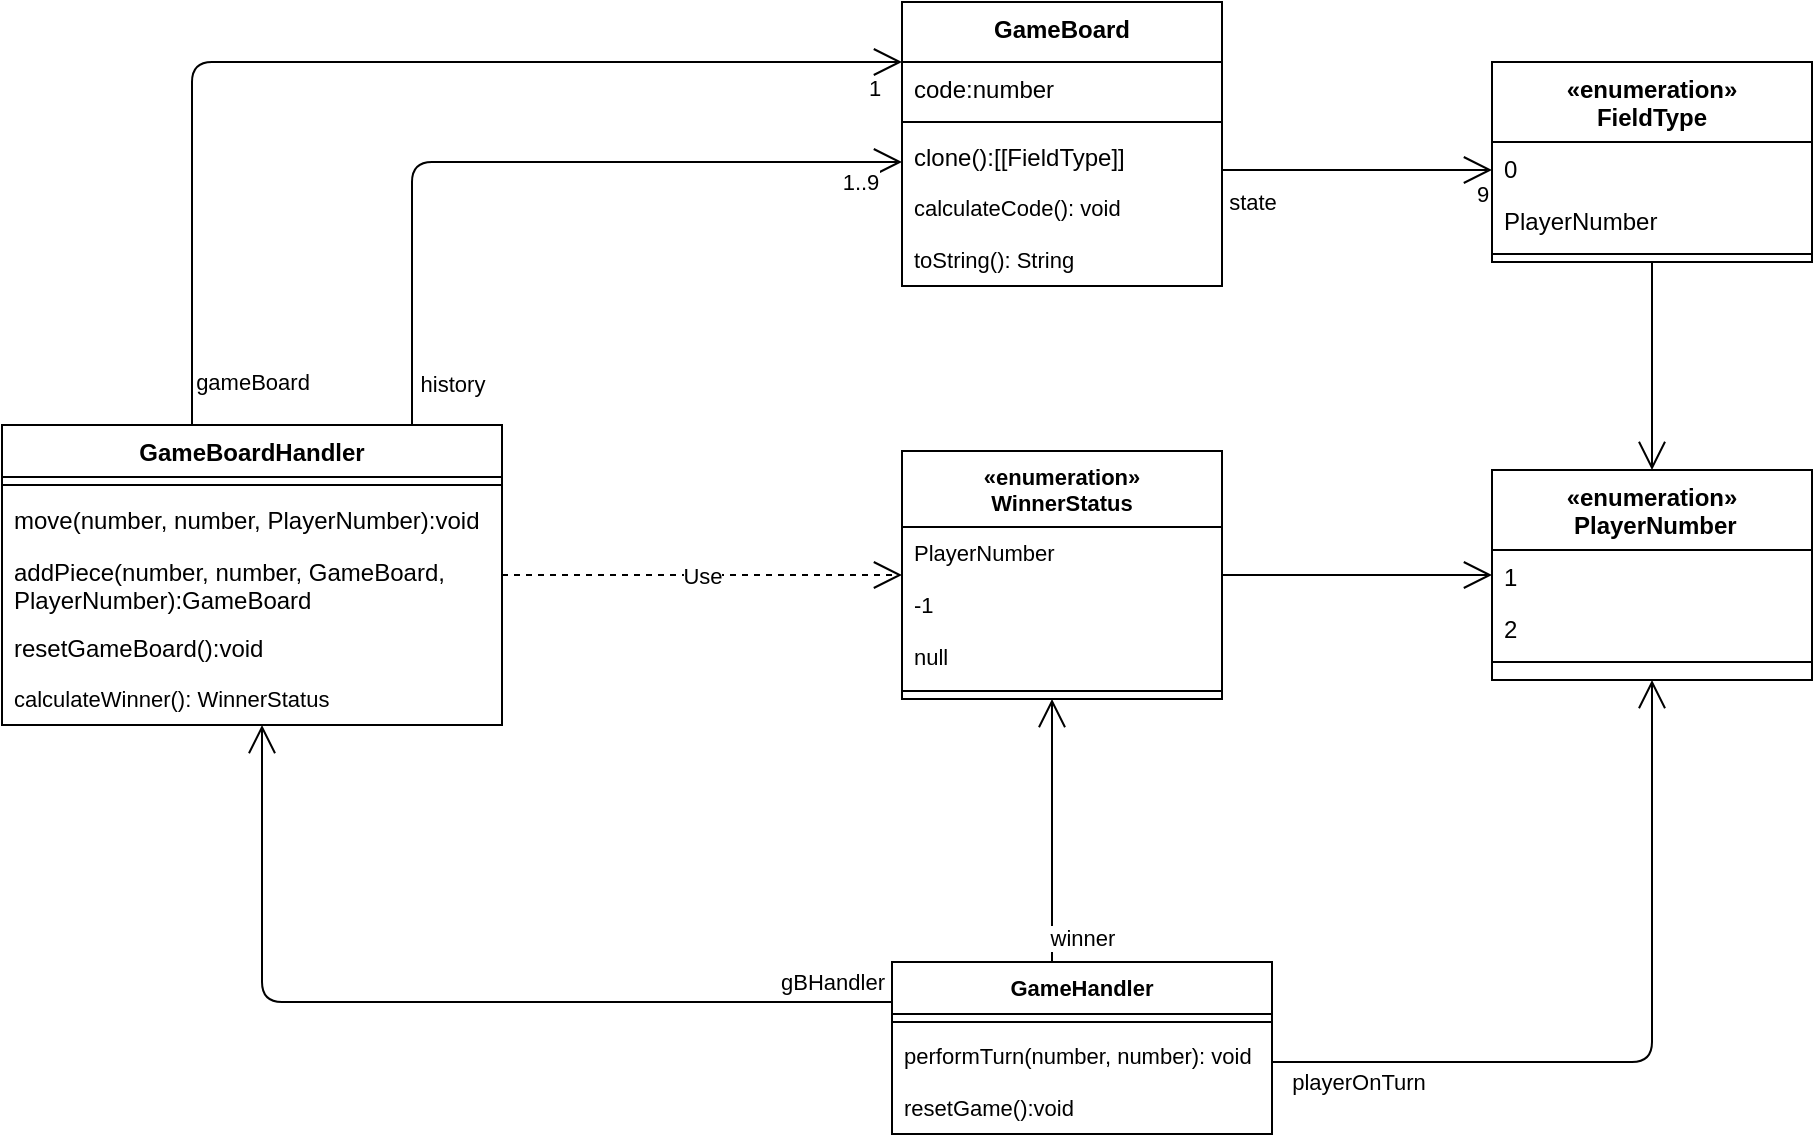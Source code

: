 <mxfile>
    <diagram id="C5RBs43oDa-KdzZeNtuy" name="Page-1">
        <mxGraphModel dx="612" dy="475" grid="1" gridSize="10" guides="1" tooltips="1" connect="1" arrows="1" fold="1" page="1" pageScale="1" pageWidth="1000" pageHeight="1169" math="0" shadow="0">
            <root>
                <mxCell id="WIyWlLk6GJQsqaUBKTNV-0"/>
                <mxCell id="WIyWlLk6GJQsqaUBKTNV-1" parent="WIyWlLk6GJQsqaUBKTNV-0"/>
                <mxCell id="EAVS1l4svdh8p03qjxk4-39" value="GameBoard" style="swimlane;fontStyle=1;align=center;verticalAlign=top;childLayout=stackLayout;horizontal=1;startSize=30;horizontalStack=0;resizeParent=1;resizeLast=0;collapsible=1;marginBottom=0;rounded=0;shadow=0;strokeWidth=1;" parent="WIyWlLk6GJQsqaUBKTNV-1" vertex="1">
                    <mxGeometry x="485" y="110" width="160" height="142" as="geometry">
                        <mxRectangle x="120" y="360" width="160" height="26" as="alternateBounds"/>
                    </mxGeometry>
                </mxCell>
                <mxCell id="EAVS1l4svdh8p03qjxk4-41" value="code:number" style="text;align=left;verticalAlign=top;spacingLeft=4;spacingRight=4;overflow=hidden;rotatable=0;points=[[0,0.5],[1,0.5]];portConstraint=eastwest;rounded=0;shadow=0;html=0;" parent="EAVS1l4svdh8p03qjxk4-39" vertex="1">
                    <mxGeometry y="30" width="160" height="26" as="geometry"/>
                </mxCell>
                <mxCell id="EAVS1l4svdh8p03qjxk4-42" value="" style="line;html=1;strokeWidth=1;align=left;verticalAlign=middle;spacingTop=-1;spacingLeft=3;spacingRight=3;rotatable=0;labelPosition=right;points=[];portConstraint=eastwest;" parent="EAVS1l4svdh8p03qjxk4-39" vertex="1">
                    <mxGeometry y="56" width="160" height="8" as="geometry"/>
                </mxCell>
                <mxCell id="EAVS1l4svdh8p03qjxk4-43" value="clone():[[FieldType]]" style="text;align=left;verticalAlign=top;spacingLeft=4;spacingRight=4;overflow=hidden;rotatable=0;points=[[0,0.5],[1,0.5]];portConstraint=eastwest;fontStyle=0" parent="EAVS1l4svdh8p03qjxk4-39" vertex="1">
                    <mxGeometry y="64" width="160" height="26" as="geometry"/>
                </mxCell>
                <mxCell id="EAVS1l4svdh8p03qjxk4-44" value="calculateCode(): void" style="text;strokeColor=none;fillColor=none;align=left;verticalAlign=top;spacingLeft=4;spacingRight=4;overflow=hidden;rotatable=0;points=[[0,0.5],[1,0.5]];portConstraint=eastwest;fontFamily=Helvetica;fontSize=11;fontColor=default;" parent="EAVS1l4svdh8p03qjxk4-39" vertex="1">
                    <mxGeometry y="90" width="160" height="26" as="geometry"/>
                </mxCell>
                <mxCell id="EAVS1l4svdh8p03qjxk4-45" value="toString(): String" style="text;strokeColor=none;fillColor=none;align=left;verticalAlign=top;spacingLeft=4;spacingRight=4;overflow=hidden;rotatable=0;points=[[0,0.5],[1,0.5]];portConstraint=eastwest;fontFamily=Helvetica;fontSize=11;fontColor=default;" parent="EAVS1l4svdh8p03qjxk4-39" vertex="1">
                    <mxGeometry y="116" width="160" height="26" as="geometry"/>
                </mxCell>
                <mxCell id="EAVS1l4svdh8p03qjxk4-46" value="GameBoardHandler" style="swimlane;fontStyle=1;align=center;verticalAlign=top;childLayout=stackLayout;horizontal=1;startSize=26;horizontalStack=0;resizeParent=1;resizeLast=0;collapsible=1;marginBottom=0;rounded=0;shadow=0;strokeWidth=1;" parent="WIyWlLk6GJQsqaUBKTNV-1" vertex="1">
                    <mxGeometry x="35" y="321.5" width="250" height="150" as="geometry">
                        <mxRectangle x="120" y="360" width="160" height="26" as="alternateBounds"/>
                    </mxGeometry>
                </mxCell>
                <mxCell id="EAVS1l4svdh8p03qjxk4-49" value="" style="line;html=1;strokeWidth=1;align=left;verticalAlign=middle;spacingTop=-1;spacingLeft=3;spacingRight=3;rotatable=0;labelPosition=right;points=[];portConstraint=eastwest;" parent="EAVS1l4svdh8p03qjxk4-46" vertex="1">
                    <mxGeometry y="26" width="250" height="8" as="geometry"/>
                </mxCell>
                <mxCell id="EAVS1l4svdh8p03qjxk4-50" value="move(number, number, PlayerNumber):void" style="text;align=left;verticalAlign=top;spacingLeft=4;spacingRight=4;overflow=hidden;rotatable=0;points=[[0,0.5],[1,0.5]];portConstraint=eastwest;fontStyle=0" parent="EAVS1l4svdh8p03qjxk4-46" vertex="1">
                    <mxGeometry y="34" width="250" height="26" as="geometry"/>
                </mxCell>
                <mxCell id="EAVS1l4svdh8p03qjxk4-51" value="addPiece(number, number, GameBoard, &#10;PlayerNumber):GameBoard" style="text;strokeColor=none;fillColor=none;align=left;verticalAlign=top;spacingLeft=4;spacingRight=4;overflow=hidden;rotatable=0;points=[[0,0.5],[1,0.5]];portConstraint=eastwest;" parent="EAVS1l4svdh8p03qjxk4-46" vertex="1">
                    <mxGeometry y="60" width="250" height="38" as="geometry"/>
                </mxCell>
                <mxCell id="EAVS1l4svdh8p03qjxk4-52" value="resetGameBoard():void" style="text;strokeColor=none;fillColor=none;align=left;verticalAlign=top;spacingLeft=4;spacingRight=4;overflow=hidden;rotatable=0;points=[[0,0.5],[1,0.5]];portConstraint=eastwest;" parent="EAVS1l4svdh8p03qjxk4-46" vertex="1">
                    <mxGeometry y="98" width="250" height="26" as="geometry"/>
                </mxCell>
                <mxCell id="EAVS1l4svdh8p03qjxk4-53" value="calculateWinner(): WinnerStatus" style="text;strokeColor=none;fillColor=none;align=left;verticalAlign=top;spacingLeft=4;spacingRight=4;overflow=hidden;rotatable=0;points=[[0,0.5],[1,0.5]];portConstraint=eastwest;fontFamily=Helvetica;fontSize=11;fontColor=default;" parent="EAVS1l4svdh8p03qjxk4-46" vertex="1">
                    <mxGeometry y="124" width="250" height="26" as="geometry"/>
                </mxCell>
                <mxCell id="EAVS1l4svdh8p03qjxk4-54" value="«enumeration»&#10; PlayerNumber" style="swimlane;fontStyle=1;align=center;verticalAlign=top;childLayout=stackLayout;horizontal=1;startSize=40;horizontalStack=0;resizeParent=1;resizeLast=0;collapsible=1;marginBottom=0;rounded=0;shadow=0;strokeWidth=1;" parent="WIyWlLk6GJQsqaUBKTNV-1" vertex="1">
                    <mxGeometry x="780" y="344" width="160" height="105" as="geometry">
                        <mxRectangle x="120" y="360" width="160" height="26" as="alternateBounds"/>
                    </mxGeometry>
                </mxCell>
                <mxCell id="EAVS1l4svdh8p03qjxk4-55" value="1" style="text;align=left;verticalAlign=top;spacingLeft=4;spacingRight=4;overflow=hidden;rotatable=0;points=[[0,0.5],[1,0.5]];portConstraint=eastwest;" parent="EAVS1l4svdh8p03qjxk4-54" vertex="1">
                    <mxGeometry y="40" width="160" height="26" as="geometry"/>
                </mxCell>
                <mxCell id="EAVS1l4svdh8p03qjxk4-56" value="2" style="text;align=left;verticalAlign=top;spacingLeft=4;spacingRight=4;overflow=hidden;rotatable=0;points=[[0,0.5],[1,0.5]];portConstraint=eastwest;rounded=0;shadow=0;html=0;" parent="EAVS1l4svdh8p03qjxk4-54" vertex="1">
                    <mxGeometry y="66" width="160" height="26" as="geometry"/>
                </mxCell>
                <mxCell id="EAVS1l4svdh8p03qjxk4-57" value="" style="line;html=1;strokeWidth=1;align=left;verticalAlign=middle;spacingTop=-1;spacingLeft=3;spacingRight=3;rotatable=0;labelPosition=right;points=[];portConstraint=eastwest;" parent="EAVS1l4svdh8p03qjxk4-54" vertex="1">
                    <mxGeometry y="92" width="160" height="8" as="geometry"/>
                </mxCell>
                <mxCell id="EAVS1l4svdh8p03qjxk4-58" value="«enumeration»&#10;FieldType" style="swimlane;fontStyle=1;align=center;verticalAlign=top;childLayout=stackLayout;horizontal=1;startSize=40;horizontalStack=0;resizeParent=1;resizeParentMax=0;resizeLast=0;collapsible=1;marginBottom=0;" parent="WIyWlLk6GJQsqaUBKTNV-1" vertex="1">
                    <mxGeometry x="780" y="140" width="160" height="100" as="geometry"/>
                </mxCell>
                <mxCell id="EAVS1l4svdh8p03qjxk4-59" value="0" style="text;strokeColor=none;fillColor=none;align=left;verticalAlign=top;spacingLeft=4;spacingRight=4;overflow=hidden;rotatable=0;points=[[0,0.5],[1,0.5]];portConstraint=eastwest;" parent="EAVS1l4svdh8p03qjxk4-58" vertex="1">
                    <mxGeometry y="40" width="160" height="26" as="geometry"/>
                </mxCell>
                <mxCell id="EAVS1l4svdh8p03qjxk4-60" value="PlayerNumber" style="text;strokeColor=none;fillColor=none;align=left;verticalAlign=top;spacingLeft=4;spacingRight=4;overflow=hidden;rotatable=0;points=[[0,0.5],[1,0.5]];portConstraint=eastwest;" parent="EAVS1l4svdh8p03qjxk4-58" vertex="1">
                    <mxGeometry y="66" width="160" height="26" as="geometry"/>
                </mxCell>
                <mxCell id="EAVS1l4svdh8p03qjxk4-61" value="" style="line;strokeWidth=1;fillColor=none;align=left;verticalAlign=middle;spacingTop=-1;spacingLeft=3;spacingRight=3;rotatable=0;labelPosition=right;points=[];portConstraint=eastwest;strokeColor=inherit;" parent="EAVS1l4svdh8p03qjxk4-58" vertex="1">
                    <mxGeometry y="92" width="160" height="8" as="geometry"/>
                </mxCell>
                <mxCell id="EAVS1l4svdh8p03qjxk4-63" value="state" style="endArrow=open;endSize=12;html=1;edgeStyle=orthogonalEdgeStyle;" parent="WIyWlLk6GJQsqaUBKTNV-1" source="EAVS1l4svdh8p03qjxk4-39" target="EAVS1l4svdh8p03qjxk4-58" edge="1">
                    <mxGeometry x="-0.778" y="-16" width="160" relative="1" as="geometry">
                        <mxPoint x="345" y="470" as="sourcePoint"/>
                        <mxPoint x="505" y="470" as="targetPoint"/>
                        <Array as="points">
                            <mxPoint x="770" y="194"/>
                            <mxPoint x="770" y="194"/>
                        </Array>
                        <mxPoint as="offset"/>
                    </mxGeometry>
                </mxCell>
                <mxCell id="6" value="9" style="edgeLabel;html=1;align=center;verticalAlign=middle;resizable=0;points=[];" vertex="1" connectable="0" parent="EAVS1l4svdh8p03qjxk4-63">
                    <mxGeometry x="0.738" y="-3" relative="1" as="geometry">
                        <mxPoint x="12" y="9" as="offset"/>
                    </mxGeometry>
                </mxCell>
                <mxCell id="EAVS1l4svdh8p03qjxk4-64" value="" style="endArrow=open;endSize=12;html=1;edgeStyle=orthogonalEdgeStyle;" parent="WIyWlLk6GJQsqaUBKTNV-1" source="EAVS1l4svdh8p03qjxk4-58" target="EAVS1l4svdh8p03qjxk4-54" edge="1">
                    <mxGeometry width="160" relative="1" as="geometry">
                        <mxPoint x="345" y="470" as="sourcePoint"/>
                        <mxPoint x="505" y="470" as="targetPoint"/>
                    </mxGeometry>
                </mxCell>
                <mxCell id="EAVS1l4svdh8p03qjxk4-65" value="«enumeration»&#10;WinnerStatus" style="swimlane;fontStyle=1;align=center;verticalAlign=top;childLayout=stackLayout;horizontal=1;startSize=38;horizontalStack=0;resizeParent=1;resizeParentMax=0;resizeLast=0;collapsible=1;marginBottom=0;fontFamily=Helvetica;fontSize=11;fontColor=default;" parent="WIyWlLk6GJQsqaUBKTNV-1" vertex="1">
                    <mxGeometry x="485" y="334.5" width="160" height="124" as="geometry"/>
                </mxCell>
                <mxCell id="EAVS1l4svdh8p03qjxk4-66" value="PlayerNumber" style="text;strokeColor=none;fillColor=none;align=left;verticalAlign=top;spacingLeft=4;spacingRight=4;overflow=hidden;rotatable=0;points=[[0,0.5],[1,0.5]];portConstraint=eastwest;fontFamily=Helvetica;fontSize=11;fontColor=default;" parent="EAVS1l4svdh8p03qjxk4-65" vertex="1">
                    <mxGeometry y="38" width="160" height="26" as="geometry"/>
                </mxCell>
                <mxCell id="EAVS1l4svdh8p03qjxk4-67" value="-1" style="text;strokeColor=none;fillColor=none;align=left;verticalAlign=top;spacingLeft=4;spacingRight=4;overflow=hidden;rotatable=0;points=[[0,0.5],[1,0.5]];portConstraint=eastwest;fontFamily=Helvetica;fontSize=11;fontColor=default;" parent="EAVS1l4svdh8p03qjxk4-65" vertex="1">
                    <mxGeometry y="64" width="160" height="26" as="geometry"/>
                </mxCell>
                <mxCell id="EAVS1l4svdh8p03qjxk4-68" value="null" style="text;strokeColor=none;fillColor=none;align=left;verticalAlign=top;spacingLeft=4;spacingRight=4;overflow=hidden;rotatable=0;points=[[0,0.5],[1,0.5]];portConstraint=eastwest;fontFamily=Helvetica;fontSize=11;fontColor=default;" parent="EAVS1l4svdh8p03qjxk4-65" vertex="1">
                    <mxGeometry y="90" width="160" height="26" as="geometry"/>
                </mxCell>
                <mxCell id="EAVS1l4svdh8p03qjxk4-69" value="" style="line;strokeWidth=1;fillColor=none;align=left;verticalAlign=middle;spacingTop=-1;spacingLeft=3;spacingRight=3;rotatable=0;labelPosition=right;points=[];portConstraint=eastwest;strokeColor=inherit;fontFamily=Helvetica;fontSize=11;fontColor=default;" parent="EAVS1l4svdh8p03qjxk4-65" vertex="1">
                    <mxGeometry y="116" width="160" height="8" as="geometry"/>
                </mxCell>
                <mxCell id="EAVS1l4svdh8p03qjxk4-70" value="Use" style="endArrow=open;endSize=12;dashed=1;html=1;rounded=1;labelBackgroundColor=default;strokeColor=default;fontFamily=Helvetica;fontSize=11;fontColor=default;shape=connector;edgeStyle=elbowEdgeStyle;" parent="WIyWlLk6GJQsqaUBKTNV-1" source="EAVS1l4svdh8p03qjxk4-46" target="EAVS1l4svdh8p03qjxk4-65" edge="1">
                    <mxGeometry width="160" relative="1" as="geometry">
                        <mxPoint x="345" y="470" as="sourcePoint"/>
                        <mxPoint x="505" y="470" as="targetPoint"/>
                    </mxGeometry>
                </mxCell>
                <mxCell id="EAVS1l4svdh8p03qjxk4-71" value="" style="endArrow=open;endSize=12;html=1;rounded=1;labelBackgroundColor=default;strokeColor=default;fontFamily=Helvetica;fontSize=11;fontColor=default;shape=connector;" parent="WIyWlLk6GJQsqaUBKTNV-1" source="EAVS1l4svdh8p03qjxk4-65" target="EAVS1l4svdh8p03qjxk4-54" edge="1">
                    <mxGeometry width="160" relative="1" as="geometry">
                        <mxPoint x="345" y="470" as="sourcePoint"/>
                        <mxPoint x="505" y="470" as="targetPoint"/>
                    </mxGeometry>
                </mxCell>
                <mxCell id="EAVS1l4svdh8p03qjxk4-72" value="GameHandler" style="swimlane;fontStyle=1;align=center;verticalAlign=top;childLayout=stackLayout;horizontal=1;startSize=26;horizontalStack=0;resizeParent=1;resizeParentMax=0;resizeLast=0;collapsible=1;marginBottom=0;fontFamily=Helvetica;fontSize=11;fontColor=default;" parent="WIyWlLk6GJQsqaUBKTNV-1" vertex="1">
                    <mxGeometry x="480" y="590" width="190" height="86" as="geometry"/>
                </mxCell>
                <mxCell id="EAVS1l4svdh8p03qjxk4-76" value="" style="line;strokeWidth=1;fillColor=none;align=left;verticalAlign=middle;spacingTop=-1;spacingLeft=3;spacingRight=3;rotatable=0;labelPosition=right;points=[];portConstraint=eastwest;strokeColor=inherit;fontFamily=Helvetica;fontSize=11;fontColor=default;" parent="EAVS1l4svdh8p03qjxk4-72" vertex="1">
                    <mxGeometry y="26" width="190" height="8" as="geometry"/>
                </mxCell>
                <mxCell id="EAVS1l4svdh8p03qjxk4-77" value="performTurn(number, number): void" style="text;strokeColor=none;fillColor=none;align=left;verticalAlign=top;spacingLeft=4;spacingRight=4;overflow=hidden;rotatable=0;points=[[0,0.5],[1,0.5]];portConstraint=eastwest;fontFamily=Helvetica;fontSize=11;fontColor=default;" parent="EAVS1l4svdh8p03qjxk4-72" vertex="1">
                    <mxGeometry y="34" width="190" height="26" as="geometry"/>
                </mxCell>
                <mxCell id="EAVS1l4svdh8p03qjxk4-78" value="resetGame():void" style="text;strokeColor=none;fillColor=none;align=left;verticalAlign=top;spacingLeft=4;spacingRight=4;overflow=hidden;rotatable=0;points=[[0,0.5],[1,0.5]];portConstraint=eastwest;fontFamily=Helvetica;fontSize=11;fontColor=default;" parent="EAVS1l4svdh8p03qjxk4-72" vertex="1">
                    <mxGeometry y="60" width="190" height="26" as="geometry"/>
                </mxCell>
                <mxCell id="EAVS1l4svdh8p03qjxk4-79" value="gBHandler" style="endArrow=open;endSize=12;html=1;rounded=1;labelBackgroundColor=default;strokeColor=default;fontFamily=Helvetica;fontSize=11;fontColor=default;shape=connector;edgeStyle=elbowEdgeStyle;" parent="WIyWlLk6GJQsqaUBKTNV-1" source="EAVS1l4svdh8p03qjxk4-72" target="EAVS1l4svdh8p03qjxk4-46" edge="1">
                    <mxGeometry x="-0.868" y="-10" width="160" relative="1" as="geometry">
                        <mxPoint x="355" y="680" as="sourcePoint"/>
                        <mxPoint x="515" y="680" as="targetPoint"/>
                        <Array as="points">
                            <mxPoint x="165" y="610"/>
                            <mxPoint x="165" y="670"/>
                        </Array>
                        <mxPoint as="offset"/>
                    </mxGeometry>
                </mxCell>
                <mxCell id="EAVS1l4svdh8p03qjxk4-80" value="winner" style="endArrow=open;endSize=12;html=1;rounded=1;labelBackgroundColor=default;strokeColor=default;fontFamily=Helvetica;fontSize=11;fontColor=default;shape=connector;edgeStyle=elbowEdgeStyle;" parent="WIyWlLk6GJQsqaUBKTNV-1" source="EAVS1l4svdh8p03qjxk4-72" target="EAVS1l4svdh8p03qjxk4-65" edge="1">
                    <mxGeometry x="-0.81" y="-15" width="160" relative="1" as="geometry">
                        <mxPoint x="575" y="570" as="sourcePoint"/>
                        <mxPoint x="645" y="680" as="targetPoint"/>
                        <Array as="points">
                            <mxPoint x="560" y="560"/>
                            <mxPoint x="520" y="530"/>
                        </Array>
                        <mxPoint as="offset"/>
                    </mxGeometry>
                </mxCell>
                <mxCell id="0" value="" style="endArrow=open;endFill=1;endSize=12;html=1;edgeStyle=elbowEdgeStyle;" edge="1" parent="WIyWlLk6GJQsqaUBKTNV-1" source="EAVS1l4svdh8p03qjxk4-46" target="EAVS1l4svdh8p03qjxk4-39">
                    <mxGeometry width="160" relative="1" as="geometry">
                        <mxPoint x="340" y="340" as="sourcePoint"/>
                        <mxPoint x="500" y="340" as="targetPoint"/>
                        <Array as="points">
                            <mxPoint x="130" y="140"/>
                        </Array>
                    </mxGeometry>
                </mxCell>
                <mxCell id="1" value="1" style="edgeLabel;html=1;align=center;verticalAlign=middle;resizable=0;points=[];" vertex="1" connectable="0" parent="0">
                    <mxGeometry x="0.896" y="-1" relative="1" as="geometry">
                        <mxPoint x="14" y="12" as="offset"/>
                    </mxGeometry>
                </mxCell>
                <mxCell id="2" value="gameBoard" style="edgeLabel;html=1;align=center;verticalAlign=middle;resizable=0;points=[];" vertex="1" connectable="0" parent="0">
                    <mxGeometry x="-0.897" y="2" relative="1" as="geometry">
                        <mxPoint x="32" y="6" as="offset"/>
                    </mxGeometry>
                </mxCell>
                <mxCell id="3" value="" style="endArrow=open;endFill=1;endSize=12;html=1;edgeStyle=elbowEdgeStyle;" edge="1" parent="WIyWlLk6GJQsqaUBKTNV-1" source="EAVS1l4svdh8p03qjxk4-46" target="EAVS1l4svdh8p03qjxk4-39">
                    <mxGeometry width="160" relative="1" as="geometry">
                        <mxPoint x="220" y="340" as="sourcePoint"/>
                        <mxPoint x="380" y="340" as="targetPoint"/>
                        <Array as="points">
                            <mxPoint x="240" y="190"/>
                        </Array>
                    </mxGeometry>
                </mxCell>
                <mxCell id="4" value="history" style="edgeLabel;html=1;align=center;verticalAlign=middle;resizable=0;points=[];" vertex="1" connectable="0" parent="3">
                    <mxGeometry x="-0.854" y="2" relative="1" as="geometry">
                        <mxPoint x="22" y="7" as="offset"/>
                    </mxGeometry>
                </mxCell>
                <mxCell id="5" value="1..9" style="edgeLabel;html=1;align=center;verticalAlign=middle;resizable=0;points=[];" vertex="1" connectable="0" parent="3">
                    <mxGeometry x="0.883" y="1" relative="1" as="geometry">
                        <mxPoint x="1" y="11" as="offset"/>
                    </mxGeometry>
                </mxCell>
                <mxCell id="8" value="" style="endArrow=open;endFill=1;endSize=12;html=1;edgeStyle=elbowEdgeStyle;" edge="1" parent="WIyWlLk6GJQsqaUBKTNV-1" source="EAVS1l4svdh8p03qjxk4-72" target="EAVS1l4svdh8p03qjxk4-54">
                    <mxGeometry width="160" relative="1" as="geometry">
                        <mxPoint x="530" y="590" as="sourcePoint"/>
                        <mxPoint x="700" y="470" as="targetPoint"/>
                        <Array as="points">
                            <mxPoint x="860" y="640"/>
                            <mxPoint x="840" y="590"/>
                            <mxPoint x="840" y="672"/>
                        </Array>
                    </mxGeometry>
                </mxCell>
                <mxCell id="9" value="playerOnTurn" style="edgeLabel;html=1;align=center;verticalAlign=middle;resizable=0;points=[];" vertex="1" connectable="0" parent="8">
                    <mxGeometry x="-0.754" y="-1" relative="1" as="geometry">
                        <mxPoint x="-4" y="9" as="offset"/>
                    </mxGeometry>
                </mxCell>
            </root>
        </mxGraphModel>
    </diagram>
</mxfile>